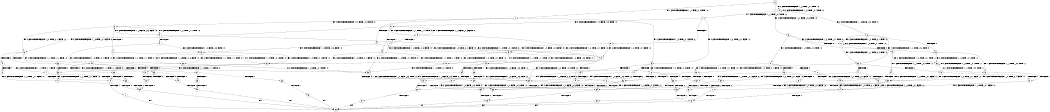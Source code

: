 digraph BCG {
size = "7, 10.5";
center = TRUE;
node [shape = circle];
0 [peripheries = 2];
0 -> 1 [label = "EX !1 !ATOMIC_EXCH_BRANCH (1, +1, TRUE, +0, 2, TRUE) !:0:"];
0 -> 2 [label = "EX !2 !ATOMIC_EXCH_BRANCH (1, +0, TRUE, +0, 1, TRUE) !:0:"];
0 -> 3 [label = "EX !0 !ATOMIC_EXCH_BRANCH (1, +0, FALSE, +0, 3, TRUE) !:0:"];
1 -> 4 [label = "TERMINATE !1"];
1 -> 5 [label = "EX !2 !ATOMIC_EXCH_BRANCH (1, +0, TRUE, +0, 1, FALSE) !:0:"];
1 -> 6 [label = "EX !0 !ATOMIC_EXCH_BRANCH (1, +0, FALSE, +0, 3, FALSE) !:0:"];
2 -> 7 [label = "EX !1 !ATOMIC_EXCH_BRANCH (1, +1, TRUE, +0, 2, TRUE) !:0:"];
2 -> 8 [label = "EX !0 !ATOMIC_EXCH_BRANCH (1, +0, FALSE, +0, 3, TRUE) !:0:"];
2 -> 2 [label = "EX !2 !ATOMIC_EXCH_BRANCH (1, +0, TRUE, +0, 1, TRUE) !:0:"];
3 -> 9 [label = "TERMINATE !0"];
3 -> 10 [label = "EX !1 !ATOMIC_EXCH_BRANCH (1, +1, TRUE, +0, 2, TRUE) !:0:"];
3 -> 11 [label = "EX !2 !ATOMIC_EXCH_BRANCH (1, +0, TRUE, +0, 1, TRUE) !:0:"];
4 -> 12 [label = "EX !2 !ATOMIC_EXCH_BRANCH (1, +0, TRUE, +0, 1, FALSE) !:0:"];
4 -> 13 [label = "EX !0 !ATOMIC_EXCH_BRANCH (1, +0, FALSE, +0, 3, FALSE) !:0:"];
5 -> 14 [label = "TERMINATE !1"];
5 -> 15 [label = "TERMINATE !2"];
5 -> 16 [label = "EX !0 !ATOMIC_EXCH_BRANCH (1, +0, FALSE, +0, 3, TRUE) !:0:"];
6 -> 17 [label = "TERMINATE !1"];
6 -> 18 [label = "EX !2 !ATOMIC_EXCH_BRANCH (1, +0, TRUE, +0, 1, FALSE) !:0:"];
6 -> 19 [label = "EX !0 !ATOMIC_EXCH_BRANCH (1, +1, TRUE, +1, 1, TRUE) !:0:"];
7 -> 20 [label = "TERMINATE !1"];
7 -> 21 [label = "EX !0 !ATOMIC_EXCH_BRANCH (1, +0, FALSE, +0, 3, FALSE) !:0:"];
7 -> 5 [label = "EX !2 !ATOMIC_EXCH_BRANCH (1, +0, TRUE, +0, 1, FALSE) !:0:"];
8 -> 22 [label = "TERMINATE !0"];
8 -> 23 [label = "EX !1 !ATOMIC_EXCH_BRANCH (1, +1, TRUE, +0, 2, TRUE) !:0:"];
8 -> 11 [label = "EX !2 !ATOMIC_EXCH_BRANCH (1, +0, TRUE, +0, 1, TRUE) !:0:"];
9 -> 24 [label = "EX !1 !ATOMIC_EXCH_BRANCH (1, +1, TRUE, +0, 2, TRUE) !:1:"];
9 -> 25 [label = "EX !2 !ATOMIC_EXCH_BRANCH (1, +0, TRUE, +0, 1, TRUE) !:1:"];
10 -> 26 [label = "TERMINATE !1"];
10 -> 27 [label = "TERMINATE !0"];
10 -> 28 [label = "EX !2 !ATOMIC_EXCH_BRANCH (1, +0, TRUE, +0, 1, FALSE) !:0:"];
11 -> 22 [label = "TERMINATE !0"];
11 -> 23 [label = "EX !1 !ATOMIC_EXCH_BRANCH (1, +1, TRUE, +0, 2, TRUE) !:0:"];
11 -> 11 [label = "EX !2 !ATOMIC_EXCH_BRANCH (1, +0, TRUE, +0, 1, TRUE) !:0:"];
12 -> 29 [label = "TERMINATE !2"];
12 -> 30 [label = "EX !0 !ATOMIC_EXCH_BRANCH (1, +0, FALSE, +0, 3, TRUE) !:0:"];
13 -> 31 [label = "EX !2 !ATOMIC_EXCH_BRANCH (1, +0, TRUE, +0, 1, FALSE) !:0:"];
13 -> 32 [label = "EX !0 !ATOMIC_EXCH_BRANCH (1, +1, TRUE, +1, 1, TRUE) !:0:"];
14 -> 29 [label = "TERMINATE !2"];
14 -> 30 [label = "EX !0 !ATOMIC_EXCH_BRANCH (1, +0, FALSE, +0, 3, TRUE) !:0:"];
15 -> 33 [label = "TERMINATE !1"];
15 -> 34 [label = "EX !0 !ATOMIC_EXCH_BRANCH (1, +0, FALSE, +0, 3, TRUE) !:0:"];
16 -> 35 [label = "TERMINATE !1"];
16 -> 36 [label = "TERMINATE !2"];
16 -> 37 [label = "TERMINATE !0"];
17 -> 31 [label = "EX !2 !ATOMIC_EXCH_BRANCH (1, +0, TRUE, +0, 1, FALSE) !:0:"];
17 -> 32 [label = "EX !0 !ATOMIC_EXCH_BRANCH (1, +1, TRUE, +1, 1, TRUE) !:0:"];
18 -> 38 [label = "TERMINATE !1"];
18 -> 39 [label = "TERMINATE !2"];
18 -> 40 [label = "EX !0 !ATOMIC_EXCH_BRANCH (1, +1, TRUE, +1, 1, FALSE) !:0:"];
19 -> 41 [label = "TERMINATE !1"];
19 -> 42 [label = "EX !2 !ATOMIC_EXCH_BRANCH (1, +0, TRUE, +0, 1, FALSE) !:0:"];
19 -> 6 [label = "EX !0 !ATOMIC_EXCH_BRANCH (1, +0, FALSE, +0, 3, FALSE) !:0:"];
20 -> 43 [label = "EX !0 !ATOMIC_EXCH_BRANCH (1, +0, FALSE, +0, 3, FALSE) !:0:"];
20 -> 12 [label = "EX !2 !ATOMIC_EXCH_BRANCH (1, +0, TRUE, +0, 1, FALSE) !:0:"];
21 -> 44 [label = "TERMINATE !1"];
21 -> 18 [label = "EX !2 !ATOMIC_EXCH_BRANCH (1, +0, TRUE, +0, 1, FALSE) !:0:"];
21 -> 45 [label = "EX !0 !ATOMIC_EXCH_BRANCH (1, +1, TRUE, +1, 1, TRUE) !:0:"];
22 -> 46 [label = "EX !1 !ATOMIC_EXCH_BRANCH (1, +1, TRUE, +0, 2, TRUE) !:1:"];
22 -> 25 [label = "EX !2 !ATOMIC_EXCH_BRANCH (1, +0, TRUE, +0, 1, TRUE) !:1:"];
23 -> 47 [label = "TERMINATE !1"];
23 -> 48 [label = "TERMINATE !0"];
23 -> 28 [label = "EX !2 !ATOMIC_EXCH_BRANCH (1, +0, TRUE, +0, 1, FALSE) !:0:"];
24 -> 49 [label = "TERMINATE !1"];
24 -> 50 [label = "EX !2 !ATOMIC_EXCH_BRANCH (1, +0, TRUE, +0, 1, FALSE) !:1:"];
25 -> 46 [label = "EX !1 !ATOMIC_EXCH_BRANCH (1, +1, TRUE, +0, 2, TRUE) !:1:"];
25 -> 25 [label = "EX !2 !ATOMIC_EXCH_BRANCH (1, +0, TRUE, +0, 1, TRUE) !:1:"];
26 -> 51 [label = "TERMINATE !0"];
26 -> 52 [label = "EX !2 !ATOMIC_EXCH_BRANCH (1, +0, TRUE, +0, 1, FALSE) !:0:"];
27 -> 49 [label = "TERMINATE !1"];
27 -> 50 [label = "EX !2 !ATOMIC_EXCH_BRANCH (1, +0, TRUE, +0, 1, FALSE) !:1:"];
28 -> 35 [label = "TERMINATE !1"];
28 -> 36 [label = "TERMINATE !2"];
28 -> 37 [label = "TERMINATE !0"];
29 -> 53 [label = "EX !0 !ATOMIC_EXCH_BRANCH (1, +0, FALSE, +0, 3, TRUE) !:0:"];
30 -> 54 [label = "TERMINATE !2"];
30 -> 55 [label = "TERMINATE !0"];
31 -> 56 [label = "TERMINATE !2"];
31 -> 57 [label = "EX !0 !ATOMIC_EXCH_BRANCH (1, +1, TRUE, +1, 1, FALSE) !:0:"];
32 -> 58 [label = "EX !2 !ATOMIC_EXCH_BRANCH (1, +0, TRUE, +0, 1, FALSE) !:0:"];
32 -> 13 [label = "EX !0 !ATOMIC_EXCH_BRANCH (1, +0, FALSE, +0, 3, FALSE) !:0:"];
33 -> 53 [label = "EX !0 !ATOMIC_EXCH_BRANCH (1, +0, FALSE, +0, 3, TRUE) !:0:"];
34 -> 59 [label = "TERMINATE !1"];
34 -> 60 [label = "TERMINATE !0"];
35 -> 54 [label = "TERMINATE !2"];
35 -> 55 [label = "TERMINATE !0"];
36 -> 59 [label = "TERMINATE !1"];
36 -> 60 [label = "TERMINATE !0"];
37 -> 61 [label = "TERMINATE !1"];
37 -> 62 [label = "TERMINATE !2"];
38 -> 56 [label = "TERMINATE !2"];
38 -> 57 [label = "EX !0 !ATOMIC_EXCH_BRANCH (1, +1, TRUE, +1, 1, FALSE) !:0:"];
39 -> 63 [label = "TERMINATE !1"];
39 -> 64 [label = "EX !0 !ATOMIC_EXCH_BRANCH (1, +1, TRUE, +1, 1, FALSE) !:0:"];
40 -> 65 [label = "TERMINATE !1"];
40 -> 66 [label = "TERMINATE !2"];
40 -> 67 [label = "TERMINATE !0"];
41 -> 58 [label = "EX !2 !ATOMIC_EXCH_BRANCH (1, +0, TRUE, +0, 1, FALSE) !:0:"];
41 -> 13 [label = "EX !0 !ATOMIC_EXCH_BRANCH (1, +0, FALSE, +0, 3, FALSE) !:0:"];
42 -> 68 [label = "TERMINATE !1"];
42 -> 69 [label = "TERMINATE !2"];
42 -> 16 [label = "EX !0 !ATOMIC_EXCH_BRANCH (1, +0, FALSE, +0, 3, TRUE) !:0:"];
43 -> 31 [label = "EX !2 !ATOMIC_EXCH_BRANCH (1, +0, TRUE, +0, 1, FALSE) !:0:"];
43 -> 70 [label = "EX !0 !ATOMIC_EXCH_BRANCH (1, +1, TRUE, +1, 1, TRUE) !:0:"];
44 -> 31 [label = "EX !2 !ATOMIC_EXCH_BRANCH (1, +0, TRUE, +0, 1, FALSE) !:0:"];
44 -> 70 [label = "EX !0 !ATOMIC_EXCH_BRANCH (1, +1, TRUE, +1, 1, TRUE) !:0:"];
45 -> 71 [label = "TERMINATE !1"];
45 -> 42 [label = "EX !2 !ATOMIC_EXCH_BRANCH (1, +0, TRUE, +0, 1, FALSE) !:0:"];
45 -> 21 [label = "EX !0 !ATOMIC_EXCH_BRANCH (1, +0, FALSE, +0, 3, FALSE) !:0:"];
46 -> 72 [label = "TERMINATE !1"];
46 -> 50 [label = "EX !2 !ATOMIC_EXCH_BRANCH (1, +0, TRUE, +0, 1, FALSE) !:1:"];
47 -> 73 [label = "TERMINATE !0"];
47 -> 52 [label = "EX !2 !ATOMIC_EXCH_BRANCH (1, +0, TRUE, +0, 1, FALSE) !:0:"];
48 -> 72 [label = "TERMINATE !1"];
48 -> 50 [label = "EX !2 !ATOMIC_EXCH_BRANCH (1, +0, TRUE, +0, 1, FALSE) !:1:"];
49 -> 74 [label = "EX !2 !ATOMIC_EXCH_BRANCH (1, +0, TRUE, +0, 1, FALSE) !:2:"];
50 -> 61 [label = "TERMINATE !1"];
50 -> 62 [label = "TERMINATE !2"];
51 -> 74 [label = "EX !2 !ATOMIC_EXCH_BRANCH (1, +0, TRUE, +0, 1, FALSE) !:2:"];
52 -> 54 [label = "TERMINATE !2"];
52 -> 55 [label = "TERMINATE !0"];
53 -> 75 [label = "TERMINATE !0"];
54 -> 75 [label = "TERMINATE !0"];
55 -> 76 [label = "TERMINATE !2"];
56 -> 77 [label = "EX !0 !ATOMIC_EXCH_BRANCH (1, +1, TRUE, +1, 1, FALSE) !:0:"];
57 -> 78 [label = "TERMINATE !2"];
57 -> 79 [label = "TERMINATE !0"];
58 -> 80 [label = "TERMINATE !2"];
58 -> 30 [label = "EX !0 !ATOMIC_EXCH_BRANCH (1, +0, FALSE, +0, 3, TRUE) !:0:"];
59 -> 75 [label = "TERMINATE !0"];
60 -> 81 [label = "TERMINATE !1"];
61 -> 76 [label = "TERMINATE !2"];
62 -> 82 [label = "TERMINATE !1"];
63 -> 77 [label = "EX !0 !ATOMIC_EXCH_BRANCH (1, +1, TRUE, +1, 1, FALSE) !:0:"];
64 -> 83 [label = "TERMINATE !1"];
64 -> 84 [label = "TERMINATE !0"];
65 -> 78 [label = "TERMINATE !2"];
65 -> 79 [label = "TERMINATE !0"];
66 -> 83 [label = "TERMINATE !1"];
66 -> 84 [label = "TERMINATE !0"];
67 -> 85 [label = "TERMINATE !1"];
67 -> 86 [label = "TERMINATE !2"];
68 -> 80 [label = "TERMINATE !2"];
68 -> 30 [label = "EX !0 !ATOMIC_EXCH_BRANCH (1, +0, FALSE, +0, 3, TRUE) !:0:"];
69 -> 87 [label = "TERMINATE !1"];
69 -> 34 [label = "EX !0 !ATOMIC_EXCH_BRANCH (1, +0, FALSE, +0, 3, TRUE) !:0:"];
70 -> 58 [label = "EX !2 !ATOMIC_EXCH_BRANCH (1, +0, TRUE, +0, 1, FALSE) !:0:"];
70 -> 43 [label = "EX !0 !ATOMIC_EXCH_BRANCH (1, +0, FALSE, +0, 3, FALSE) !:0:"];
71 -> 58 [label = "EX !2 !ATOMIC_EXCH_BRANCH (1, +0, TRUE, +0, 1, FALSE) !:0:"];
71 -> 43 [label = "EX !0 !ATOMIC_EXCH_BRANCH (1, +0, FALSE, +0, 3, FALSE) !:0:"];
72 -> 74 [label = "EX !2 !ATOMIC_EXCH_BRANCH (1, +0, TRUE, +0, 1, FALSE) !:2:"];
73 -> 74 [label = "EX !2 !ATOMIC_EXCH_BRANCH (1, +0, TRUE, +0, 1, FALSE) !:2:"];
74 -> 76 [label = "TERMINATE !2"];
75 -> 88 [label = "exit"];
76 -> 88 [label = "exit"];
77 -> 89 [label = "TERMINATE !0"];
78 -> 89 [label = "TERMINATE !0"];
79 -> 90 [label = "TERMINATE !2"];
80 -> 53 [label = "EX !0 !ATOMIC_EXCH_BRANCH (1, +0, FALSE, +0, 3, TRUE) !:0:"];
81 -> 88 [label = "exit"];
82 -> 88 [label = "exit"];
83 -> 89 [label = "TERMINATE !0"];
84 -> 91 [label = "TERMINATE !1"];
85 -> 90 [label = "TERMINATE !2"];
86 -> 92 [label = "TERMINATE !1"];
87 -> 53 [label = "EX !0 !ATOMIC_EXCH_BRANCH (1, +0, FALSE, +0, 3, TRUE) !:0:"];
89 -> 88 [label = "exit"];
90 -> 88 [label = "exit"];
91 -> 88 [label = "exit"];
92 -> 88 [label = "exit"];
}
